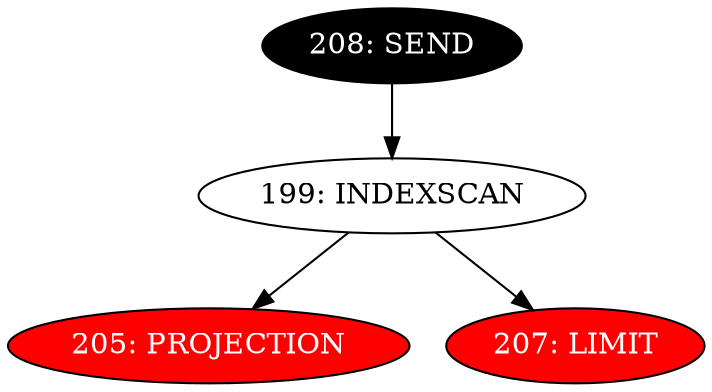 digraph name {
199 [label="199: INDEXSCAN" ];
199 -> 205;
205 [label="205: PROJECTION" fontcolor="white" style="filled" fillcolor="red"];
199 -> 207;
207 [label="207: LIMIT" fontcolor="white" style="filled" fillcolor="red"];
208 [label="208: SEND" fontcolor="white" style="filled" fillcolor="black"];
208 -> 199;

}

